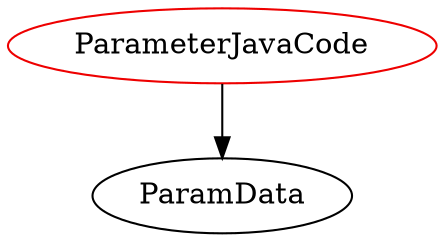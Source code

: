 digraph parameterjavacode{
ParameterJavaCode -> ParamData;
ParameterJavaCode	[shape=oval, color=red2, label="ParameterJavaCode"];
}
